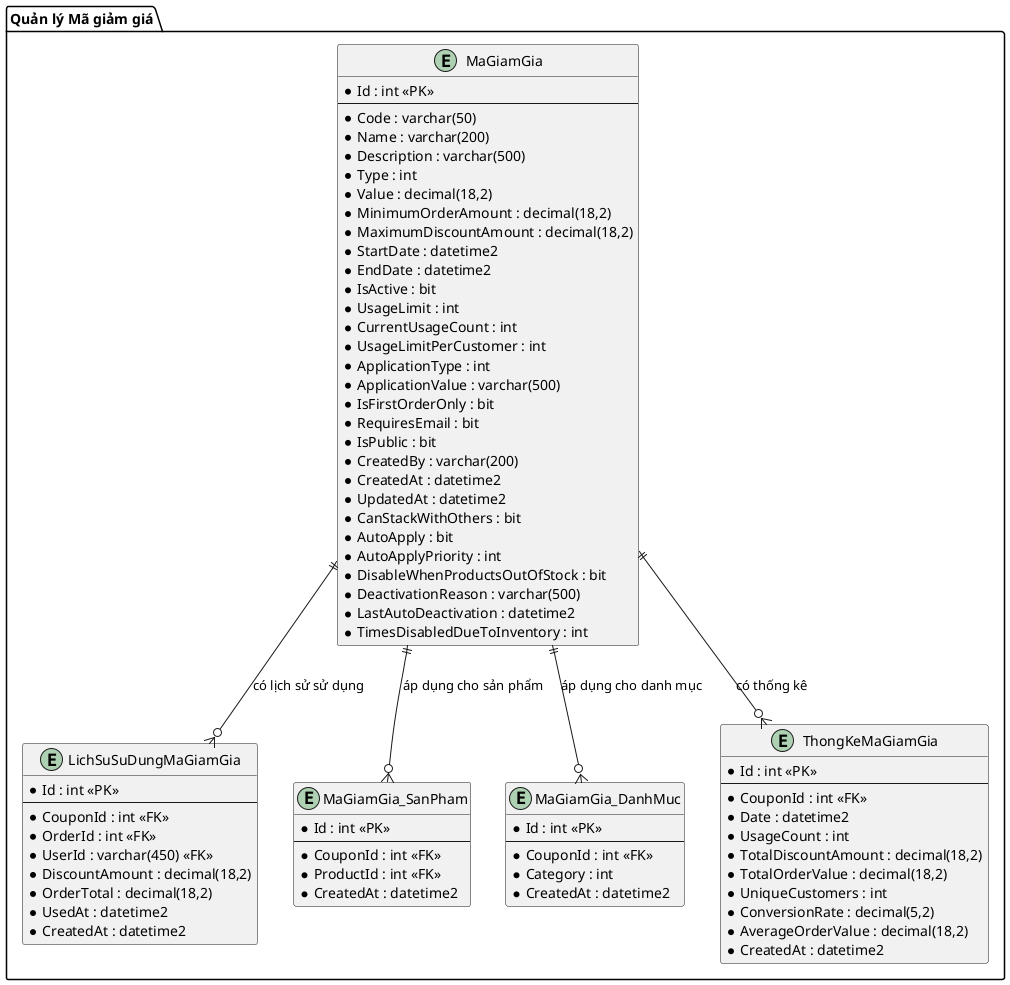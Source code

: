@startuml SunMovement_ERD_Quan_ly_Ma_giam_gia
!define RECTANGLE class

package "Quản lý Mã giảm giá" {
    entity "MaGiamGia" as Coupon {
        * Id : int <<PK>>
        --
        * Code : varchar(50)
        * Name : varchar(200)
        * Description : varchar(500)
        * Type : int
        * Value : decimal(18,2)
        * MinimumOrderAmount : decimal(18,2)
        * MaximumDiscountAmount : decimal(18,2)
        * StartDate : datetime2
        * EndDate : datetime2
        * IsActive : bit
        * UsageLimit : int
        * CurrentUsageCount : int
        * UsageLimitPerCustomer : int
        * ApplicationType : int
        * ApplicationValue : varchar(500)
        * IsFirstOrderOnly : bit
        * RequiresEmail : bit
        * IsPublic : bit
        * CreatedBy : varchar(200)
        * CreatedAt : datetime2
        * UpdatedAt : datetime2
        * CanStackWithOthers : bit
        * AutoApply : bit
        * AutoApplyPriority : int
        * DisableWhenProductsOutOfStock : bit
        * DeactivationReason : varchar(500)
        * LastAutoDeactivation : datetime2
        * TimesDisabledDueToInventory : int
    }

    entity "LichSuSuDungMaGiamGia" as CouponUsageHistory {
        * Id : int <<PK>>
        --
        * CouponId : int <<FK>>
        * OrderId : int <<FK>>
        * UserId : varchar(450) <<FK>>
        * DiscountAmount : decimal(18,2)
        * OrderTotal : decimal(18,2)
        * UsedAt : datetime2
        * CreatedAt : datetime2
    }

    entity "MaGiamGia_SanPham" as CouponProduct {
        * Id : int <<PK>>
        --
        * CouponId : int <<FK>>
        * ProductId : int <<FK>>
        * CreatedAt : datetime2
    }

    entity "MaGiamGia_DanhMuc" as CouponCategory {
        * Id : int <<PK>>
        --
        * CouponId : int <<FK>>
        * Category : int
        * CreatedAt : datetime2
    }

    entity "ThongKeMaGiamGia" as CouponStatistics {
        * Id : int <<PK>>
        --
        * CouponId : int <<FK>>
        * Date : datetime2
        * UsageCount : int
        * TotalDiscountAmount : decimal(18,2)
        * TotalOrderValue : decimal(18,2)
        * UniqueCustomers : int
        * ConversionRate : decimal(5,2)
        * AverageOrderValue : decimal(18,2)
        * CreatedAt : datetime2
    }
}

' Relationships trong package
Coupon ||--o{ CouponUsageHistory : "có lịch sử sử dụng"
Coupon ||--o{ CouponProduct : "áp dụng cho sản phẩm"
Coupon ||--o{ CouponCategory : "áp dụng cho danh mục"
Coupon ||--o{ CouponStatistics : "có thống kê"

@enduml
